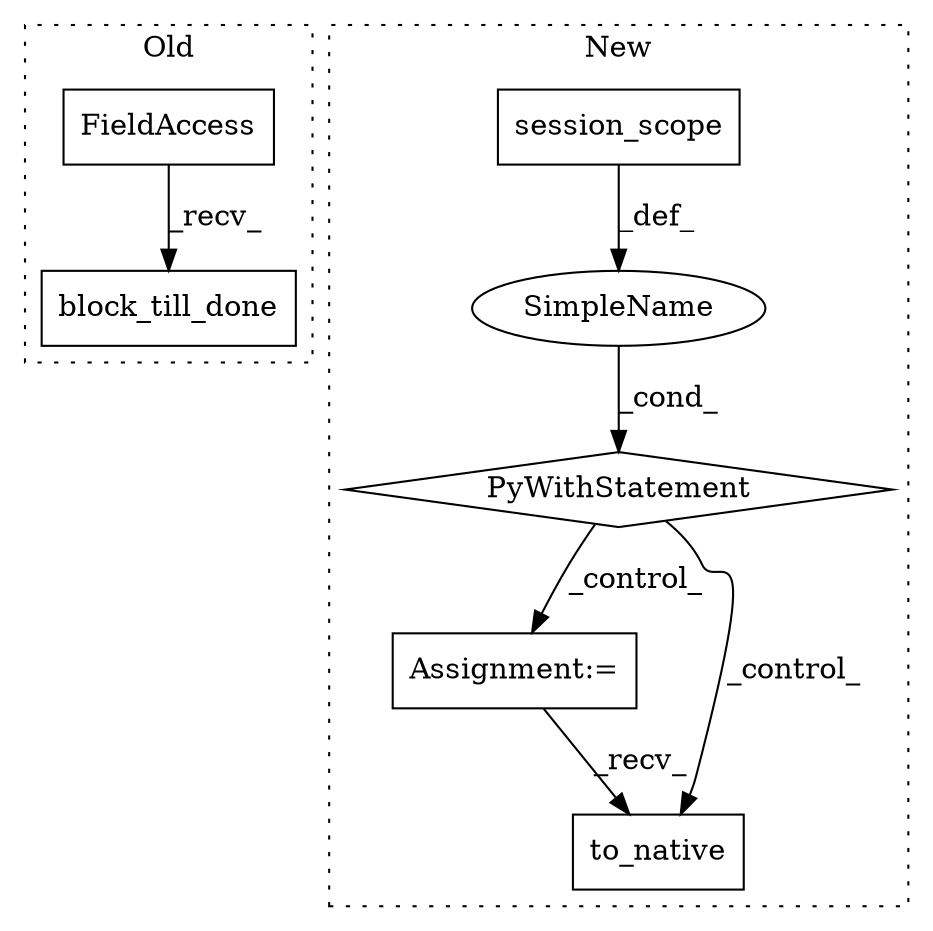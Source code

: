 digraph G {
subgraph cluster0 {
1 [label="block_till_done" a="32" s="8660" l="17" shape="box"];
3 [label="FieldAccess" a="22" s="8641" l="18" shape="box"];
label = "Old";
style="dotted";
}
subgraph cluster1 {
2 [label="PyWithStatement" a="104" s="3530,3559" l="10,2" shape="diamond"];
4 [label="SimpleName" a="42" s="" l="" shape="ellipse"];
5 [label="Assignment:=" a="7" s="3686" l="38" shape="box"];
6 [label="session_scope" a="32" s="3540,3558" l="14,1" shape="box"];
7 [label="to_native" a="32" s="3611" l="11" shape="box"];
label = "New";
style="dotted";
}
2 -> 5 [label="_control_"];
2 -> 7 [label="_control_"];
3 -> 1 [label="_recv_"];
4 -> 2 [label="_cond_"];
5 -> 7 [label="_recv_"];
6 -> 4 [label="_def_"];
}